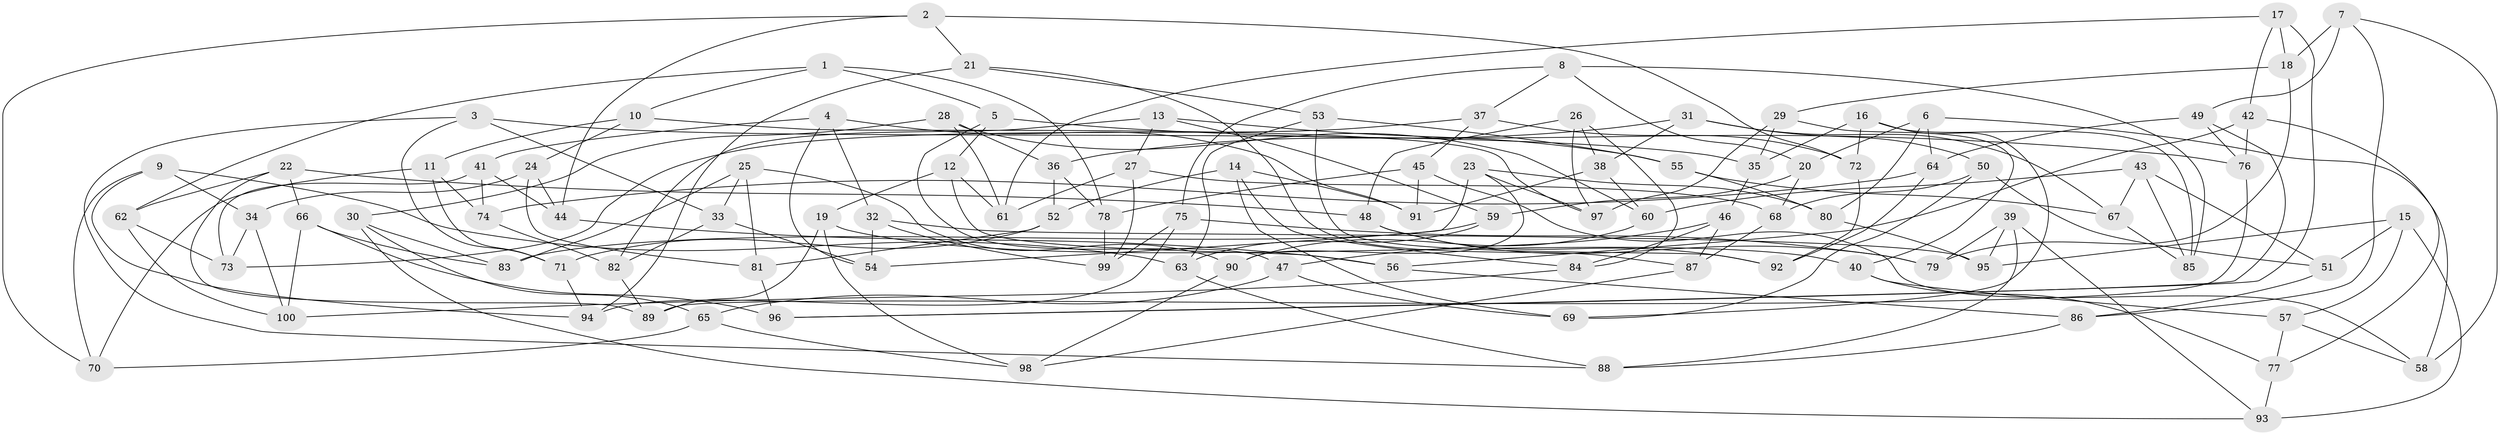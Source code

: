 // Generated by graph-tools (version 1.1) at 2025/39/02/21/25 10:39:01]
// undirected, 100 vertices, 200 edges
graph export_dot {
graph [start="1"]
  node [color=gray90,style=filled];
  1;
  2;
  3;
  4;
  5;
  6;
  7;
  8;
  9;
  10;
  11;
  12;
  13;
  14;
  15;
  16;
  17;
  18;
  19;
  20;
  21;
  22;
  23;
  24;
  25;
  26;
  27;
  28;
  29;
  30;
  31;
  32;
  33;
  34;
  35;
  36;
  37;
  38;
  39;
  40;
  41;
  42;
  43;
  44;
  45;
  46;
  47;
  48;
  49;
  50;
  51;
  52;
  53;
  54;
  55;
  56;
  57;
  58;
  59;
  60;
  61;
  62;
  63;
  64;
  65;
  66;
  67;
  68;
  69;
  70;
  71;
  72;
  73;
  74;
  75;
  76;
  77;
  78;
  79;
  80;
  81;
  82;
  83;
  84;
  85;
  86;
  87;
  88;
  89;
  90;
  91;
  92;
  93;
  94;
  95;
  96;
  97;
  98;
  99;
  100;
  1 -- 5;
  1 -- 10;
  1 -- 62;
  1 -- 78;
  2 -- 21;
  2 -- 44;
  2 -- 70;
  2 -- 72;
  3 -- 71;
  3 -- 88;
  3 -- 33;
  3 -- 35;
  4 -- 54;
  4 -- 91;
  4 -- 32;
  4 -- 41;
  5 -- 76;
  5 -- 47;
  5 -- 12;
  6 -- 64;
  6 -- 20;
  6 -- 80;
  6 -- 58;
  7 -- 49;
  7 -- 18;
  7 -- 58;
  7 -- 86;
  8 -- 37;
  8 -- 75;
  8 -- 85;
  8 -- 20;
  9 -- 34;
  9 -- 94;
  9 -- 63;
  9 -- 70;
  10 -- 24;
  10 -- 97;
  10 -- 11;
  11 -- 71;
  11 -- 74;
  11 -- 70;
  12 -- 56;
  12 -- 19;
  12 -- 61;
  13 -- 59;
  13 -- 27;
  13 -- 55;
  13 -- 82;
  14 -- 69;
  14 -- 52;
  14 -- 91;
  14 -- 84;
  15 -- 93;
  15 -- 51;
  15 -- 57;
  15 -- 95;
  16 -- 69;
  16 -- 72;
  16 -- 85;
  16 -- 35;
  17 -- 61;
  17 -- 42;
  17 -- 96;
  17 -- 18;
  18 -- 29;
  18 -- 79;
  19 -- 40;
  19 -- 98;
  19 -- 89;
  20 -- 68;
  20 -- 59;
  21 -- 94;
  21 -- 53;
  21 -- 87;
  22 -- 48;
  22 -- 66;
  22 -- 62;
  22 -- 89;
  23 -- 90;
  23 -- 80;
  23 -- 97;
  23 -- 54;
  24 -- 34;
  24 -- 44;
  24 -- 81;
  25 -- 81;
  25 -- 83;
  25 -- 33;
  25 -- 90;
  26 -- 38;
  26 -- 48;
  26 -- 84;
  26 -- 97;
  27 -- 99;
  27 -- 68;
  27 -- 61;
  28 -- 61;
  28 -- 36;
  28 -- 30;
  28 -- 60;
  29 -- 40;
  29 -- 97;
  29 -- 35;
  30 -- 93;
  30 -- 65;
  30 -- 83;
  31 -- 38;
  31 -- 50;
  31 -- 36;
  31 -- 67;
  32 -- 54;
  32 -- 99;
  32 -- 95;
  33 -- 54;
  33 -- 82;
  34 -- 100;
  34 -- 73;
  35 -- 46;
  36 -- 78;
  36 -- 52;
  37 -- 45;
  37 -- 72;
  37 -- 73;
  38 -- 91;
  38 -- 60;
  39 -- 93;
  39 -- 95;
  39 -- 79;
  39 -- 88;
  40 -- 77;
  40 -- 57;
  41 -- 73;
  41 -- 74;
  41 -- 44;
  42 -- 76;
  42 -- 56;
  42 -- 77;
  43 -- 51;
  43 -- 67;
  43 -- 60;
  43 -- 85;
  44 -- 56;
  45 -- 58;
  45 -- 91;
  45 -- 78;
  46 -- 84;
  46 -- 47;
  46 -- 87;
  47 -- 69;
  47 -- 65;
  48 -- 79;
  48 -- 92;
  49 -- 64;
  49 -- 96;
  49 -- 76;
  50 -- 51;
  50 -- 69;
  50 -- 68;
  51 -- 86;
  52 -- 71;
  52 -- 81;
  53 -- 55;
  53 -- 63;
  53 -- 92;
  55 -- 67;
  55 -- 80;
  56 -- 86;
  57 -- 77;
  57 -- 58;
  59 -- 63;
  59 -- 83;
  60 -- 90;
  62 -- 100;
  62 -- 73;
  63 -- 88;
  64 -- 92;
  64 -- 74;
  65 -- 98;
  65 -- 70;
  66 -- 83;
  66 -- 100;
  66 -- 96;
  67 -- 85;
  68 -- 87;
  71 -- 94;
  72 -- 92;
  74 -- 82;
  75 -- 79;
  75 -- 94;
  75 -- 99;
  76 -- 89;
  77 -- 93;
  78 -- 99;
  80 -- 95;
  81 -- 96;
  82 -- 89;
  84 -- 100;
  86 -- 88;
  87 -- 98;
  90 -- 98;
}

